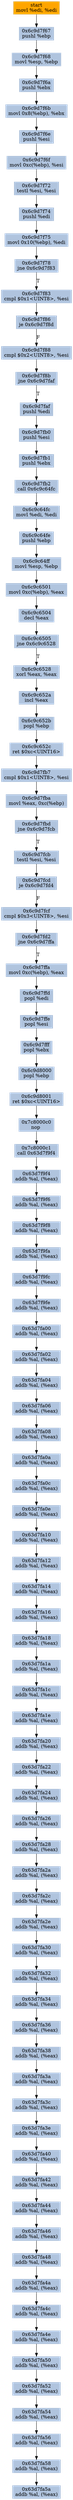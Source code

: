 digraph G {
node[shape=rectangle,style=filled,fillcolor=lightsteelblue,color=lightsteelblue]
bgcolor="transparent"
a0x6c9d7f65movl_edi_edi[label="start\nmovl %edi, %edi",color="lightgrey",fillcolor="orange"];
a0x6c9d7f67pushl_ebp[label="0x6c9d7f67\npushl %ebp"];
a0x6c9d7f68movl_esp_ebp[label="0x6c9d7f68\nmovl %esp, %ebp"];
a0x6c9d7f6apushl_ebx[label="0x6c9d7f6a\npushl %ebx"];
a0x6c9d7f6bmovl_0x8ebp__ebx[label="0x6c9d7f6b\nmovl 0x8(%ebp), %ebx"];
a0x6c9d7f6epushl_esi[label="0x6c9d7f6e\npushl %esi"];
a0x6c9d7f6fmovl_0xcebp__esi[label="0x6c9d7f6f\nmovl 0xc(%ebp), %esi"];
a0x6c9d7f72testl_esi_esi[label="0x6c9d7f72\ntestl %esi, %esi"];
a0x6c9d7f74pushl_edi[label="0x6c9d7f74\npushl %edi"];
a0x6c9d7f75movl_0x10ebp__edi[label="0x6c9d7f75\nmovl 0x10(%ebp), %edi"];
a0x6c9d7f78jne_0x6c9d7f83[label="0x6c9d7f78\njne 0x6c9d7f83"];
a0x6c9d7f83cmpl_0x1UINT8_esi[label="0x6c9d7f83\ncmpl $0x1<UINT8>, %esi"];
a0x6c9d7f86je_0x6c9d7f8d[label="0x6c9d7f86\nje 0x6c9d7f8d"];
a0x6c9d7f88cmpl_0x2UINT8_esi[label="0x6c9d7f88\ncmpl $0x2<UINT8>, %esi"];
a0x6c9d7f8bjne_0x6c9d7faf[label="0x6c9d7f8b\njne 0x6c9d7faf"];
a0x6c9d7fafpushl_edi[label="0x6c9d7faf\npushl %edi"];
a0x6c9d7fb0pushl_esi[label="0x6c9d7fb0\npushl %esi"];
a0x6c9d7fb1pushl_ebx[label="0x6c9d7fb1\npushl %ebx"];
a0x6c9d7fb2call_0x6c9c64fc[label="0x6c9d7fb2\ncall 0x6c9c64fc"];
a0x6c9c64fcmovl_edi_edi[label="0x6c9c64fc\nmovl %edi, %edi"];
a0x6c9c64fepushl_ebp[label="0x6c9c64fe\npushl %ebp"];
a0x6c9c64ffmovl_esp_ebp[label="0x6c9c64ff\nmovl %esp, %ebp"];
a0x6c9c6501movl_0xcebp__eax[label="0x6c9c6501\nmovl 0xc(%ebp), %eax"];
a0x6c9c6504decl_eax[label="0x6c9c6504\ndecl %eax"];
a0x6c9c6505jne_0x6c9c6528[label="0x6c9c6505\njne 0x6c9c6528"];
a0x6c9c6528xorl_eax_eax[label="0x6c9c6528\nxorl %eax, %eax"];
a0x6c9c652aincl_eax[label="0x6c9c652a\nincl %eax"];
a0x6c9c652bpopl_ebp[label="0x6c9c652b\npopl %ebp"];
a0x6c9c652cret_0xcUINT16[label="0x6c9c652c\nret $0xc<UINT16>"];
a0x6c9d7fb7cmpl_0x1UINT8_esi[label="0x6c9d7fb7\ncmpl $0x1<UINT8>, %esi"];
a0x6c9d7fbamovl_eax_0xcebp_[label="0x6c9d7fba\nmovl %eax, 0xc(%ebp)"];
a0x6c9d7fbdjne_0x6c9d7fcb[label="0x6c9d7fbd\njne 0x6c9d7fcb"];
a0x6c9d7fcbtestl_esi_esi[label="0x6c9d7fcb\ntestl %esi, %esi"];
a0x6c9d7fcdje_0x6c9d7fd4[label="0x6c9d7fcd\nje 0x6c9d7fd4"];
a0x6c9d7fcfcmpl_0x3UINT8_esi[label="0x6c9d7fcf\ncmpl $0x3<UINT8>, %esi"];
a0x6c9d7fd2jne_0x6c9d7ffa[label="0x6c9d7fd2\njne 0x6c9d7ffa"];
a0x6c9d7ffamovl_0xcebp__eax[label="0x6c9d7ffa\nmovl 0xc(%ebp), %eax"];
a0x6c9d7ffdpopl_edi[label="0x6c9d7ffd\npopl %edi"];
a0x6c9d7ffepopl_esi[label="0x6c9d7ffe\npopl %esi"];
a0x6c9d7fffpopl_ebx[label="0x6c9d7fff\npopl %ebx"];
a0x6c9d8000popl_ebp[label="0x6c9d8000\npopl %ebp"];
a0x6c9d8001ret_0xcUINT16[label="0x6c9d8001\nret $0xc<UINT16>"];
a0x7c8000c0nop_[label="0x7c8000c0\nnop "];
a0x7c8000c1call_0x63d7f9f4[label="0x7c8000c1\ncall 0x63d7f9f4"];
a0x63d7f9f4addb_al_eax_[label="0x63d7f9f4\naddb %al, (%eax)"];
a0x63d7f9f6addb_al_eax_[label="0x63d7f9f6\naddb %al, (%eax)"];
a0x63d7f9f8addb_al_eax_[label="0x63d7f9f8\naddb %al, (%eax)"];
a0x63d7f9faaddb_al_eax_[label="0x63d7f9fa\naddb %al, (%eax)"];
a0x63d7f9fcaddb_al_eax_[label="0x63d7f9fc\naddb %al, (%eax)"];
a0x63d7f9feaddb_al_eax_[label="0x63d7f9fe\naddb %al, (%eax)"];
a0x63d7fa00addb_al_eax_[label="0x63d7fa00\naddb %al, (%eax)"];
a0x63d7fa02addb_al_eax_[label="0x63d7fa02\naddb %al, (%eax)"];
a0x63d7fa04addb_al_eax_[label="0x63d7fa04\naddb %al, (%eax)"];
a0x63d7fa06addb_al_eax_[label="0x63d7fa06\naddb %al, (%eax)"];
a0x63d7fa08addb_al_eax_[label="0x63d7fa08\naddb %al, (%eax)"];
a0x63d7fa0aaddb_al_eax_[label="0x63d7fa0a\naddb %al, (%eax)"];
a0x63d7fa0caddb_al_eax_[label="0x63d7fa0c\naddb %al, (%eax)"];
a0x63d7fa0eaddb_al_eax_[label="0x63d7fa0e\naddb %al, (%eax)"];
a0x63d7fa10addb_al_eax_[label="0x63d7fa10\naddb %al, (%eax)"];
a0x63d7fa12addb_al_eax_[label="0x63d7fa12\naddb %al, (%eax)"];
a0x63d7fa14addb_al_eax_[label="0x63d7fa14\naddb %al, (%eax)"];
a0x63d7fa16addb_al_eax_[label="0x63d7fa16\naddb %al, (%eax)"];
a0x63d7fa18addb_al_eax_[label="0x63d7fa18\naddb %al, (%eax)"];
a0x63d7fa1aaddb_al_eax_[label="0x63d7fa1a\naddb %al, (%eax)"];
a0x63d7fa1caddb_al_eax_[label="0x63d7fa1c\naddb %al, (%eax)"];
a0x63d7fa1eaddb_al_eax_[label="0x63d7fa1e\naddb %al, (%eax)"];
a0x63d7fa20addb_al_eax_[label="0x63d7fa20\naddb %al, (%eax)"];
a0x63d7fa22addb_al_eax_[label="0x63d7fa22\naddb %al, (%eax)"];
a0x63d7fa24addb_al_eax_[label="0x63d7fa24\naddb %al, (%eax)"];
a0x63d7fa26addb_al_eax_[label="0x63d7fa26\naddb %al, (%eax)"];
a0x63d7fa28addb_al_eax_[label="0x63d7fa28\naddb %al, (%eax)"];
a0x63d7fa2aaddb_al_eax_[label="0x63d7fa2a\naddb %al, (%eax)"];
a0x63d7fa2caddb_al_eax_[label="0x63d7fa2c\naddb %al, (%eax)"];
a0x63d7fa2eaddb_al_eax_[label="0x63d7fa2e\naddb %al, (%eax)"];
a0x63d7fa30addb_al_eax_[label="0x63d7fa30\naddb %al, (%eax)"];
a0x63d7fa32addb_al_eax_[label="0x63d7fa32\naddb %al, (%eax)"];
a0x63d7fa34addb_al_eax_[label="0x63d7fa34\naddb %al, (%eax)"];
a0x63d7fa36addb_al_eax_[label="0x63d7fa36\naddb %al, (%eax)"];
a0x63d7fa38addb_al_eax_[label="0x63d7fa38\naddb %al, (%eax)"];
a0x63d7fa3aaddb_al_eax_[label="0x63d7fa3a\naddb %al, (%eax)"];
a0x63d7fa3caddb_al_eax_[label="0x63d7fa3c\naddb %al, (%eax)"];
a0x63d7fa3eaddb_al_eax_[label="0x63d7fa3e\naddb %al, (%eax)"];
a0x63d7fa40addb_al_eax_[label="0x63d7fa40\naddb %al, (%eax)"];
a0x63d7fa42addb_al_eax_[label="0x63d7fa42\naddb %al, (%eax)"];
a0x63d7fa44addb_al_eax_[label="0x63d7fa44\naddb %al, (%eax)"];
a0x63d7fa46addb_al_eax_[label="0x63d7fa46\naddb %al, (%eax)"];
a0x63d7fa48addb_al_eax_[label="0x63d7fa48\naddb %al, (%eax)"];
a0x63d7fa4aaddb_al_eax_[label="0x63d7fa4a\naddb %al, (%eax)"];
a0x63d7fa4caddb_al_eax_[label="0x63d7fa4c\naddb %al, (%eax)"];
a0x63d7fa4eaddb_al_eax_[label="0x63d7fa4e\naddb %al, (%eax)"];
a0x63d7fa50addb_al_eax_[label="0x63d7fa50\naddb %al, (%eax)"];
a0x63d7fa52addb_al_eax_[label="0x63d7fa52\naddb %al, (%eax)"];
a0x63d7fa54addb_al_eax_[label="0x63d7fa54\naddb %al, (%eax)"];
a0x63d7fa56addb_al_eax_[label="0x63d7fa56\naddb %al, (%eax)"];
a0x63d7fa58addb_al_eax_[label="0x63d7fa58\naddb %al, (%eax)"];
a0x63d7fa5aaddb_al_eax_[label="0x63d7fa5a\naddb %al, (%eax)"];
a0x6c9d7f65movl_edi_edi -> a0x6c9d7f67pushl_ebp [color="#000000"];
a0x6c9d7f67pushl_ebp -> a0x6c9d7f68movl_esp_ebp [color="#000000"];
a0x6c9d7f68movl_esp_ebp -> a0x6c9d7f6apushl_ebx [color="#000000"];
a0x6c9d7f6apushl_ebx -> a0x6c9d7f6bmovl_0x8ebp__ebx [color="#000000"];
a0x6c9d7f6bmovl_0x8ebp__ebx -> a0x6c9d7f6epushl_esi [color="#000000"];
a0x6c9d7f6epushl_esi -> a0x6c9d7f6fmovl_0xcebp__esi [color="#000000"];
a0x6c9d7f6fmovl_0xcebp__esi -> a0x6c9d7f72testl_esi_esi [color="#000000"];
a0x6c9d7f72testl_esi_esi -> a0x6c9d7f74pushl_edi [color="#000000"];
a0x6c9d7f74pushl_edi -> a0x6c9d7f75movl_0x10ebp__edi [color="#000000"];
a0x6c9d7f75movl_0x10ebp__edi -> a0x6c9d7f78jne_0x6c9d7f83 [color="#000000"];
a0x6c9d7f78jne_0x6c9d7f83 -> a0x6c9d7f83cmpl_0x1UINT8_esi [color="#000000",label="T"];
a0x6c9d7f83cmpl_0x1UINT8_esi -> a0x6c9d7f86je_0x6c9d7f8d [color="#000000"];
a0x6c9d7f86je_0x6c9d7f8d -> a0x6c9d7f88cmpl_0x2UINT8_esi [color="#000000",label="F"];
a0x6c9d7f88cmpl_0x2UINT8_esi -> a0x6c9d7f8bjne_0x6c9d7faf [color="#000000"];
a0x6c9d7f8bjne_0x6c9d7faf -> a0x6c9d7fafpushl_edi [color="#000000",label="T"];
a0x6c9d7fafpushl_edi -> a0x6c9d7fb0pushl_esi [color="#000000"];
a0x6c9d7fb0pushl_esi -> a0x6c9d7fb1pushl_ebx [color="#000000"];
a0x6c9d7fb1pushl_ebx -> a0x6c9d7fb2call_0x6c9c64fc [color="#000000"];
a0x6c9d7fb2call_0x6c9c64fc -> a0x6c9c64fcmovl_edi_edi [color="#000000"];
a0x6c9c64fcmovl_edi_edi -> a0x6c9c64fepushl_ebp [color="#000000"];
a0x6c9c64fepushl_ebp -> a0x6c9c64ffmovl_esp_ebp [color="#000000"];
a0x6c9c64ffmovl_esp_ebp -> a0x6c9c6501movl_0xcebp__eax [color="#000000"];
a0x6c9c6501movl_0xcebp__eax -> a0x6c9c6504decl_eax [color="#000000"];
a0x6c9c6504decl_eax -> a0x6c9c6505jne_0x6c9c6528 [color="#000000"];
a0x6c9c6505jne_0x6c9c6528 -> a0x6c9c6528xorl_eax_eax [color="#000000",label="T"];
a0x6c9c6528xorl_eax_eax -> a0x6c9c652aincl_eax [color="#000000"];
a0x6c9c652aincl_eax -> a0x6c9c652bpopl_ebp [color="#000000"];
a0x6c9c652bpopl_ebp -> a0x6c9c652cret_0xcUINT16 [color="#000000"];
a0x6c9c652cret_0xcUINT16 -> a0x6c9d7fb7cmpl_0x1UINT8_esi [color="#000000"];
a0x6c9d7fb7cmpl_0x1UINT8_esi -> a0x6c9d7fbamovl_eax_0xcebp_ [color="#000000"];
a0x6c9d7fbamovl_eax_0xcebp_ -> a0x6c9d7fbdjne_0x6c9d7fcb [color="#000000"];
a0x6c9d7fbdjne_0x6c9d7fcb -> a0x6c9d7fcbtestl_esi_esi [color="#000000",label="T"];
a0x6c9d7fcbtestl_esi_esi -> a0x6c9d7fcdje_0x6c9d7fd4 [color="#000000"];
a0x6c9d7fcdje_0x6c9d7fd4 -> a0x6c9d7fcfcmpl_0x3UINT8_esi [color="#000000",label="F"];
a0x6c9d7fcfcmpl_0x3UINT8_esi -> a0x6c9d7fd2jne_0x6c9d7ffa [color="#000000"];
a0x6c9d7fd2jne_0x6c9d7ffa -> a0x6c9d7ffamovl_0xcebp__eax [color="#000000",label="T"];
a0x6c9d7ffamovl_0xcebp__eax -> a0x6c9d7ffdpopl_edi [color="#000000"];
a0x6c9d7ffdpopl_edi -> a0x6c9d7ffepopl_esi [color="#000000"];
a0x6c9d7ffepopl_esi -> a0x6c9d7fffpopl_ebx [color="#000000"];
a0x6c9d7fffpopl_ebx -> a0x6c9d8000popl_ebp [color="#000000"];
a0x6c9d8000popl_ebp -> a0x6c9d8001ret_0xcUINT16 [color="#000000"];
a0x6c9d8001ret_0xcUINT16 -> a0x7c8000c0nop_ [color="#000000"];
a0x7c8000c0nop_ -> a0x7c8000c1call_0x63d7f9f4 [color="#000000"];
a0x7c8000c1call_0x63d7f9f4 -> a0x63d7f9f4addb_al_eax_ [color="#000000"];
a0x63d7f9f4addb_al_eax_ -> a0x63d7f9f6addb_al_eax_ [color="#000000"];
a0x63d7f9f6addb_al_eax_ -> a0x63d7f9f8addb_al_eax_ [color="#000000"];
a0x63d7f9f8addb_al_eax_ -> a0x63d7f9faaddb_al_eax_ [color="#000000"];
a0x63d7f9faaddb_al_eax_ -> a0x63d7f9fcaddb_al_eax_ [color="#000000"];
a0x63d7f9fcaddb_al_eax_ -> a0x63d7f9feaddb_al_eax_ [color="#000000"];
a0x63d7f9feaddb_al_eax_ -> a0x63d7fa00addb_al_eax_ [color="#000000"];
a0x63d7fa00addb_al_eax_ -> a0x63d7fa02addb_al_eax_ [color="#000000"];
a0x63d7fa02addb_al_eax_ -> a0x63d7fa04addb_al_eax_ [color="#000000"];
a0x63d7fa04addb_al_eax_ -> a0x63d7fa06addb_al_eax_ [color="#000000"];
a0x63d7fa06addb_al_eax_ -> a0x63d7fa08addb_al_eax_ [color="#000000"];
a0x63d7fa08addb_al_eax_ -> a0x63d7fa0aaddb_al_eax_ [color="#000000"];
a0x63d7fa0aaddb_al_eax_ -> a0x63d7fa0caddb_al_eax_ [color="#000000"];
a0x63d7fa0caddb_al_eax_ -> a0x63d7fa0eaddb_al_eax_ [color="#000000"];
a0x63d7fa0eaddb_al_eax_ -> a0x63d7fa10addb_al_eax_ [color="#000000"];
a0x63d7fa10addb_al_eax_ -> a0x63d7fa12addb_al_eax_ [color="#000000"];
a0x63d7fa12addb_al_eax_ -> a0x63d7fa14addb_al_eax_ [color="#000000"];
a0x63d7fa14addb_al_eax_ -> a0x63d7fa16addb_al_eax_ [color="#000000"];
a0x63d7fa16addb_al_eax_ -> a0x63d7fa18addb_al_eax_ [color="#000000"];
a0x63d7fa18addb_al_eax_ -> a0x63d7fa1aaddb_al_eax_ [color="#000000"];
a0x63d7fa1aaddb_al_eax_ -> a0x63d7fa1caddb_al_eax_ [color="#000000"];
a0x63d7fa1caddb_al_eax_ -> a0x63d7fa1eaddb_al_eax_ [color="#000000"];
a0x63d7fa1eaddb_al_eax_ -> a0x63d7fa20addb_al_eax_ [color="#000000"];
a0x63d7fa20addb_al_eax_ -> a0x63d7fa22addb_al_eax_ [color="#000000"];
a0x63d7fa22addb_al_eax_ -> a0x63d7fa24addb_al_eax_ [color="#000000"];
a0x63d7fa24addb_al_eax_ -> a0x63d7fa26addb_al_eax_ [color="#000000"];
a0x63d7fa26addb_al_eax_ -> a0x63d7fa28addb_al_eax_ [color="#000000"];
a0x63d7fa28addb_al_eax_ -> a0x63d7fa2aaddb_al_eax_ [color="#000000"];
a0x63d7fa2aaddb_al_eax_ -> a0x63d7fa2caddb_al_eax_ [color="#000000"];
a0x63d7fa2caddb_al_eax_ -> a0x63d7fa2eaddb_al_eax_ [color="#000000"];
a0x63d7fa2eaddb_al_eax_ -> a0x63d7fa30addb_al_eax_ [color="#000000"];
a0x63d7fa30addb_al_eax_ -> a0x63d7fa32addb_al_eax_ [color="#000000"];
a0x63d7fa32addb_al_eax_ -> a0x63d7fa34addb_al_eax_ [color="#000000"];
a0x63d7fa34addb_al_eax_ -> a0x63d7fa36addb_al_eax_ [color="#000000"];
a0x63d7fa36addb_al_eax_ -> a0x63d7fa38addb_al_eax_ [color="#000000"];
a0x63d7fa38addb_al_eax_ -> a0x63d7fa3aaddb_al_eax_ [color="#000000"];
a0x63d7fa3aaddb_al_eax_ -> a0x63d7fa3caddb_al_eax_ [color="#000000"];
a0x63d7fa3caddb_al_eax_ -> a0x63d7fa3eaddb_al_eax_ [color="#000000"];
a0x63d7fa3eaddb_al_eax_ -> a0x63d7fa40addb_al_eax_ [color="#000000"];
a0x63d7fa40addb_al_eax_ -> a0x63d7fa42addb_al_eax_ [color="#000000"];
a0x63d7fa42addb_al_eax_ -> a0x63d7fa44addb_al_eax_ [color="#000000"];
a0x63d7fa44addb_al_eax_ -> a0x63d7fa46addb_al_eax_ [color="#000000"];
a0x63d7fa46addb_al_eax_ -> a0x63d7fa48addb_al_eax_ [color="#000000"];
a0x63d7fa48addb_al_eax_ -> a0x63d7fa4aaddb_al_eax_ [color="#000000"];
a0x63d7fa4aaddb_al_eax_ -> a0x63d7fa4caddb_al_eax_ [color="#000000"];
a0x63d7fa4caddb_al_eax_ -> a0x63d7fa4eaddb_al_eax_ [color="#000000"];
a0x63d7fa4eaddb_al_eax_ -> a0x63d7fa50addb_al_eax_ [color="#000000"];
a0x63d7fa50addb_al_eax_ -> a0x63d7fa52addb_al_eax_ [color="#000000"];
a0x63d7fa52addb_al_eax_ -> a0x63d7fa54addb_al_eax_ [color="#000000"];
a0x63d7fa54addb_al_eax_ -> a0x63d7fa56addb_al_eax_ [color="#000000"];
a0x63d7fa56addb_al_eax_ -> a0x63d7fa58addb_al_eax_ [color="#000000"];
a0x63d7fa58addb_al_eax_ -> a0x63d7fa5aaddb_al_eax_ [color="#000000"];
}
